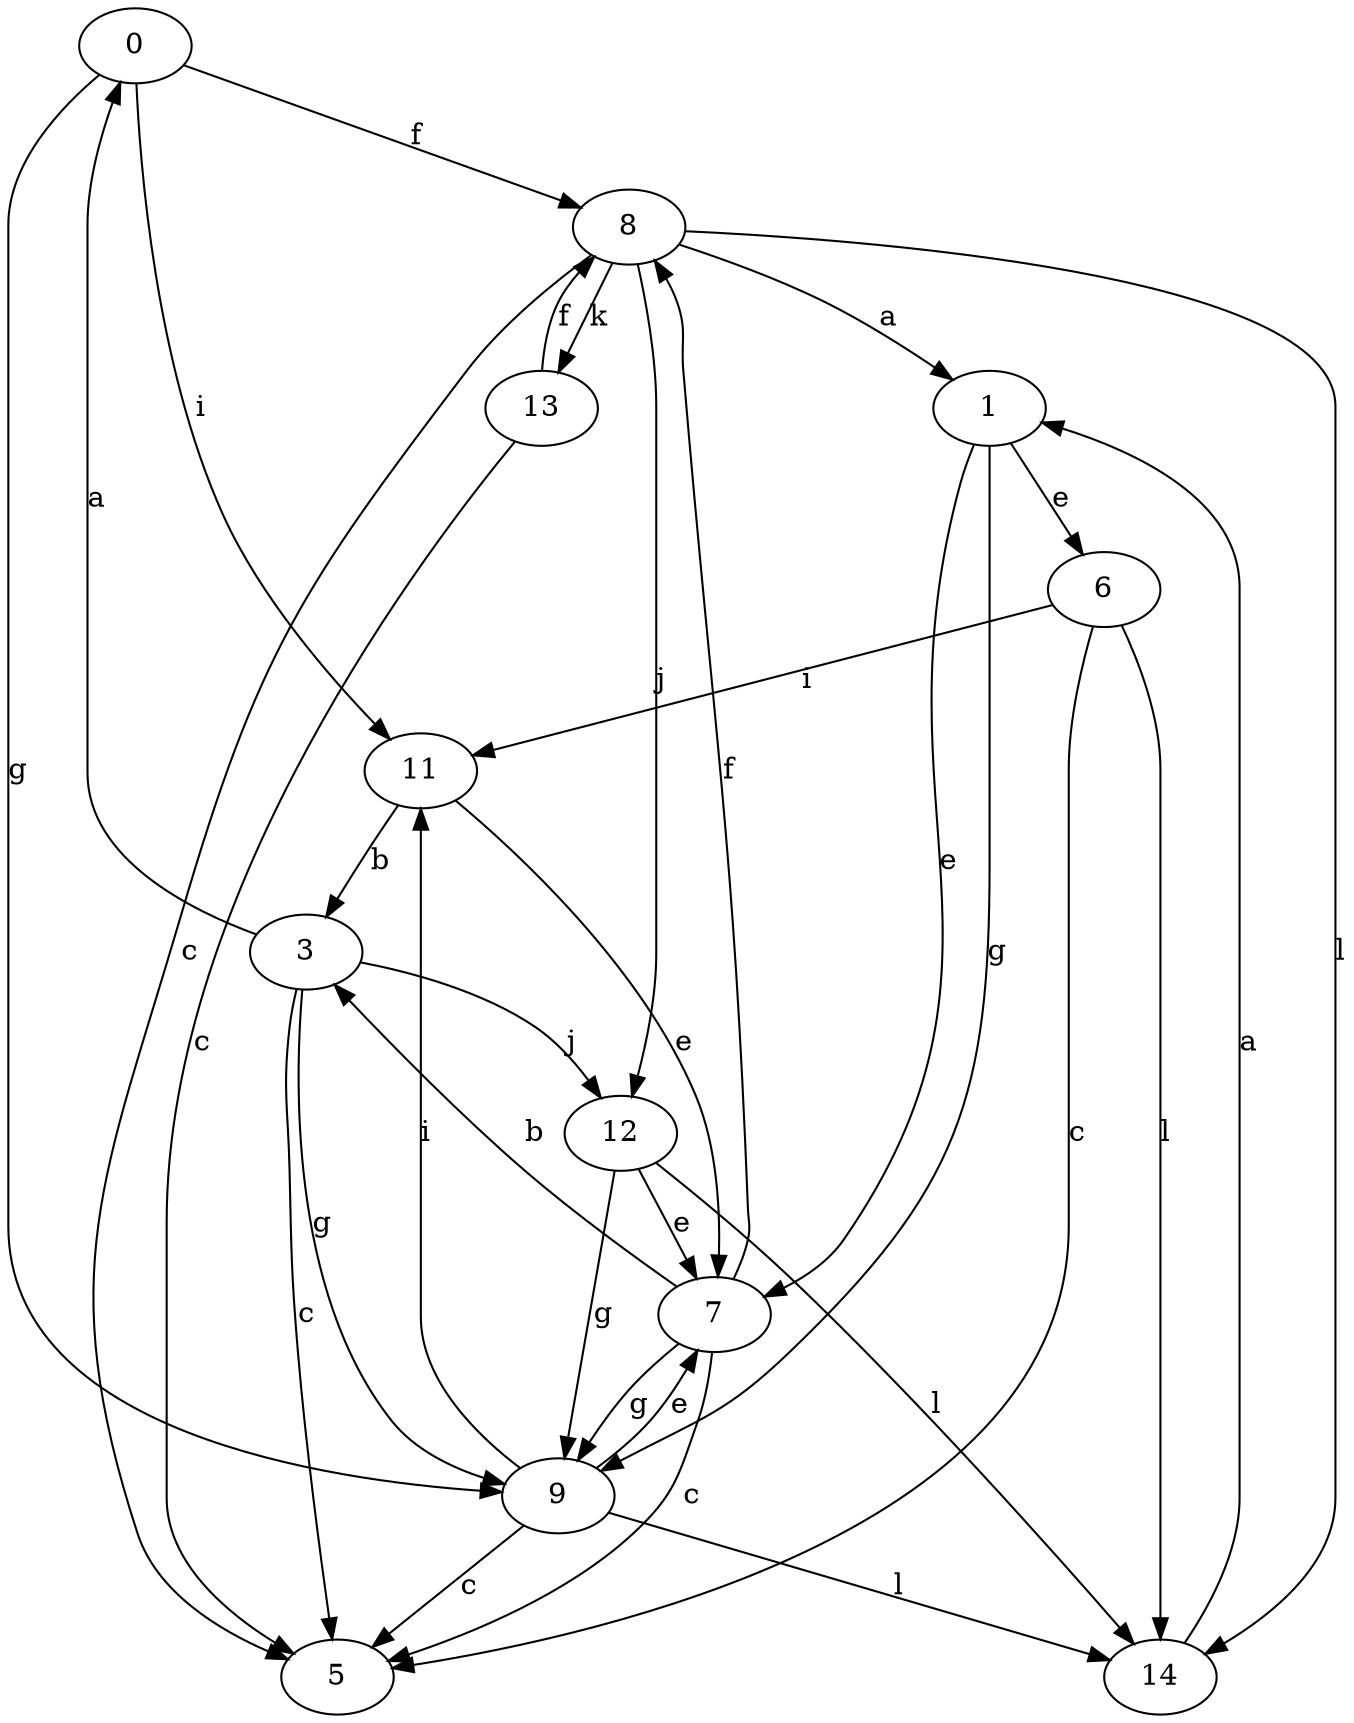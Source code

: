 strict digraph  {
0;
1;
3;
5;
6;
7;
8;
9;
11;
12;
13;
14;
0 -> 8  [label=f];
0 -> 9  [label=g];
0 -> 11  [label=i];
1 -> 6  [label=e];
1 -> 7  [label=e];
1 -> 9  [label=g];
3 -> 0  [label=a];
3 -> 5  [label=c];
3 -> 9  [label=g];
3 -> 12  [label=j];
6 -> 5  [label=c];
6 -> 11  [label=i];
6 -> 14  [label=l];
7 -> 3  [label=b];
7 -> 5  [label=c];
7 -> 8  [label=f];
7 -> 9  [label=g];
8 -> 1  [label=a];
8 -> 5  [label=c];
8 -> 12  [label=j];
8 -> 13  [label=k];
8 -> 14  [label=l];
9 -> 5  [label=c];
9 -> 7  [label=e];
9 -> 11  [label=i];
9 -> 14  [label=l];
11 -> 3  [label=b];
11 -> 7  [label=e];
12 -> 7  [label=e];
12 -> 9  [label=g];
12 -> 14  [label=l];
13 -> 5  [label=c];
13 -> 8  [label=f];
14 -> 1  [label=a];
}
